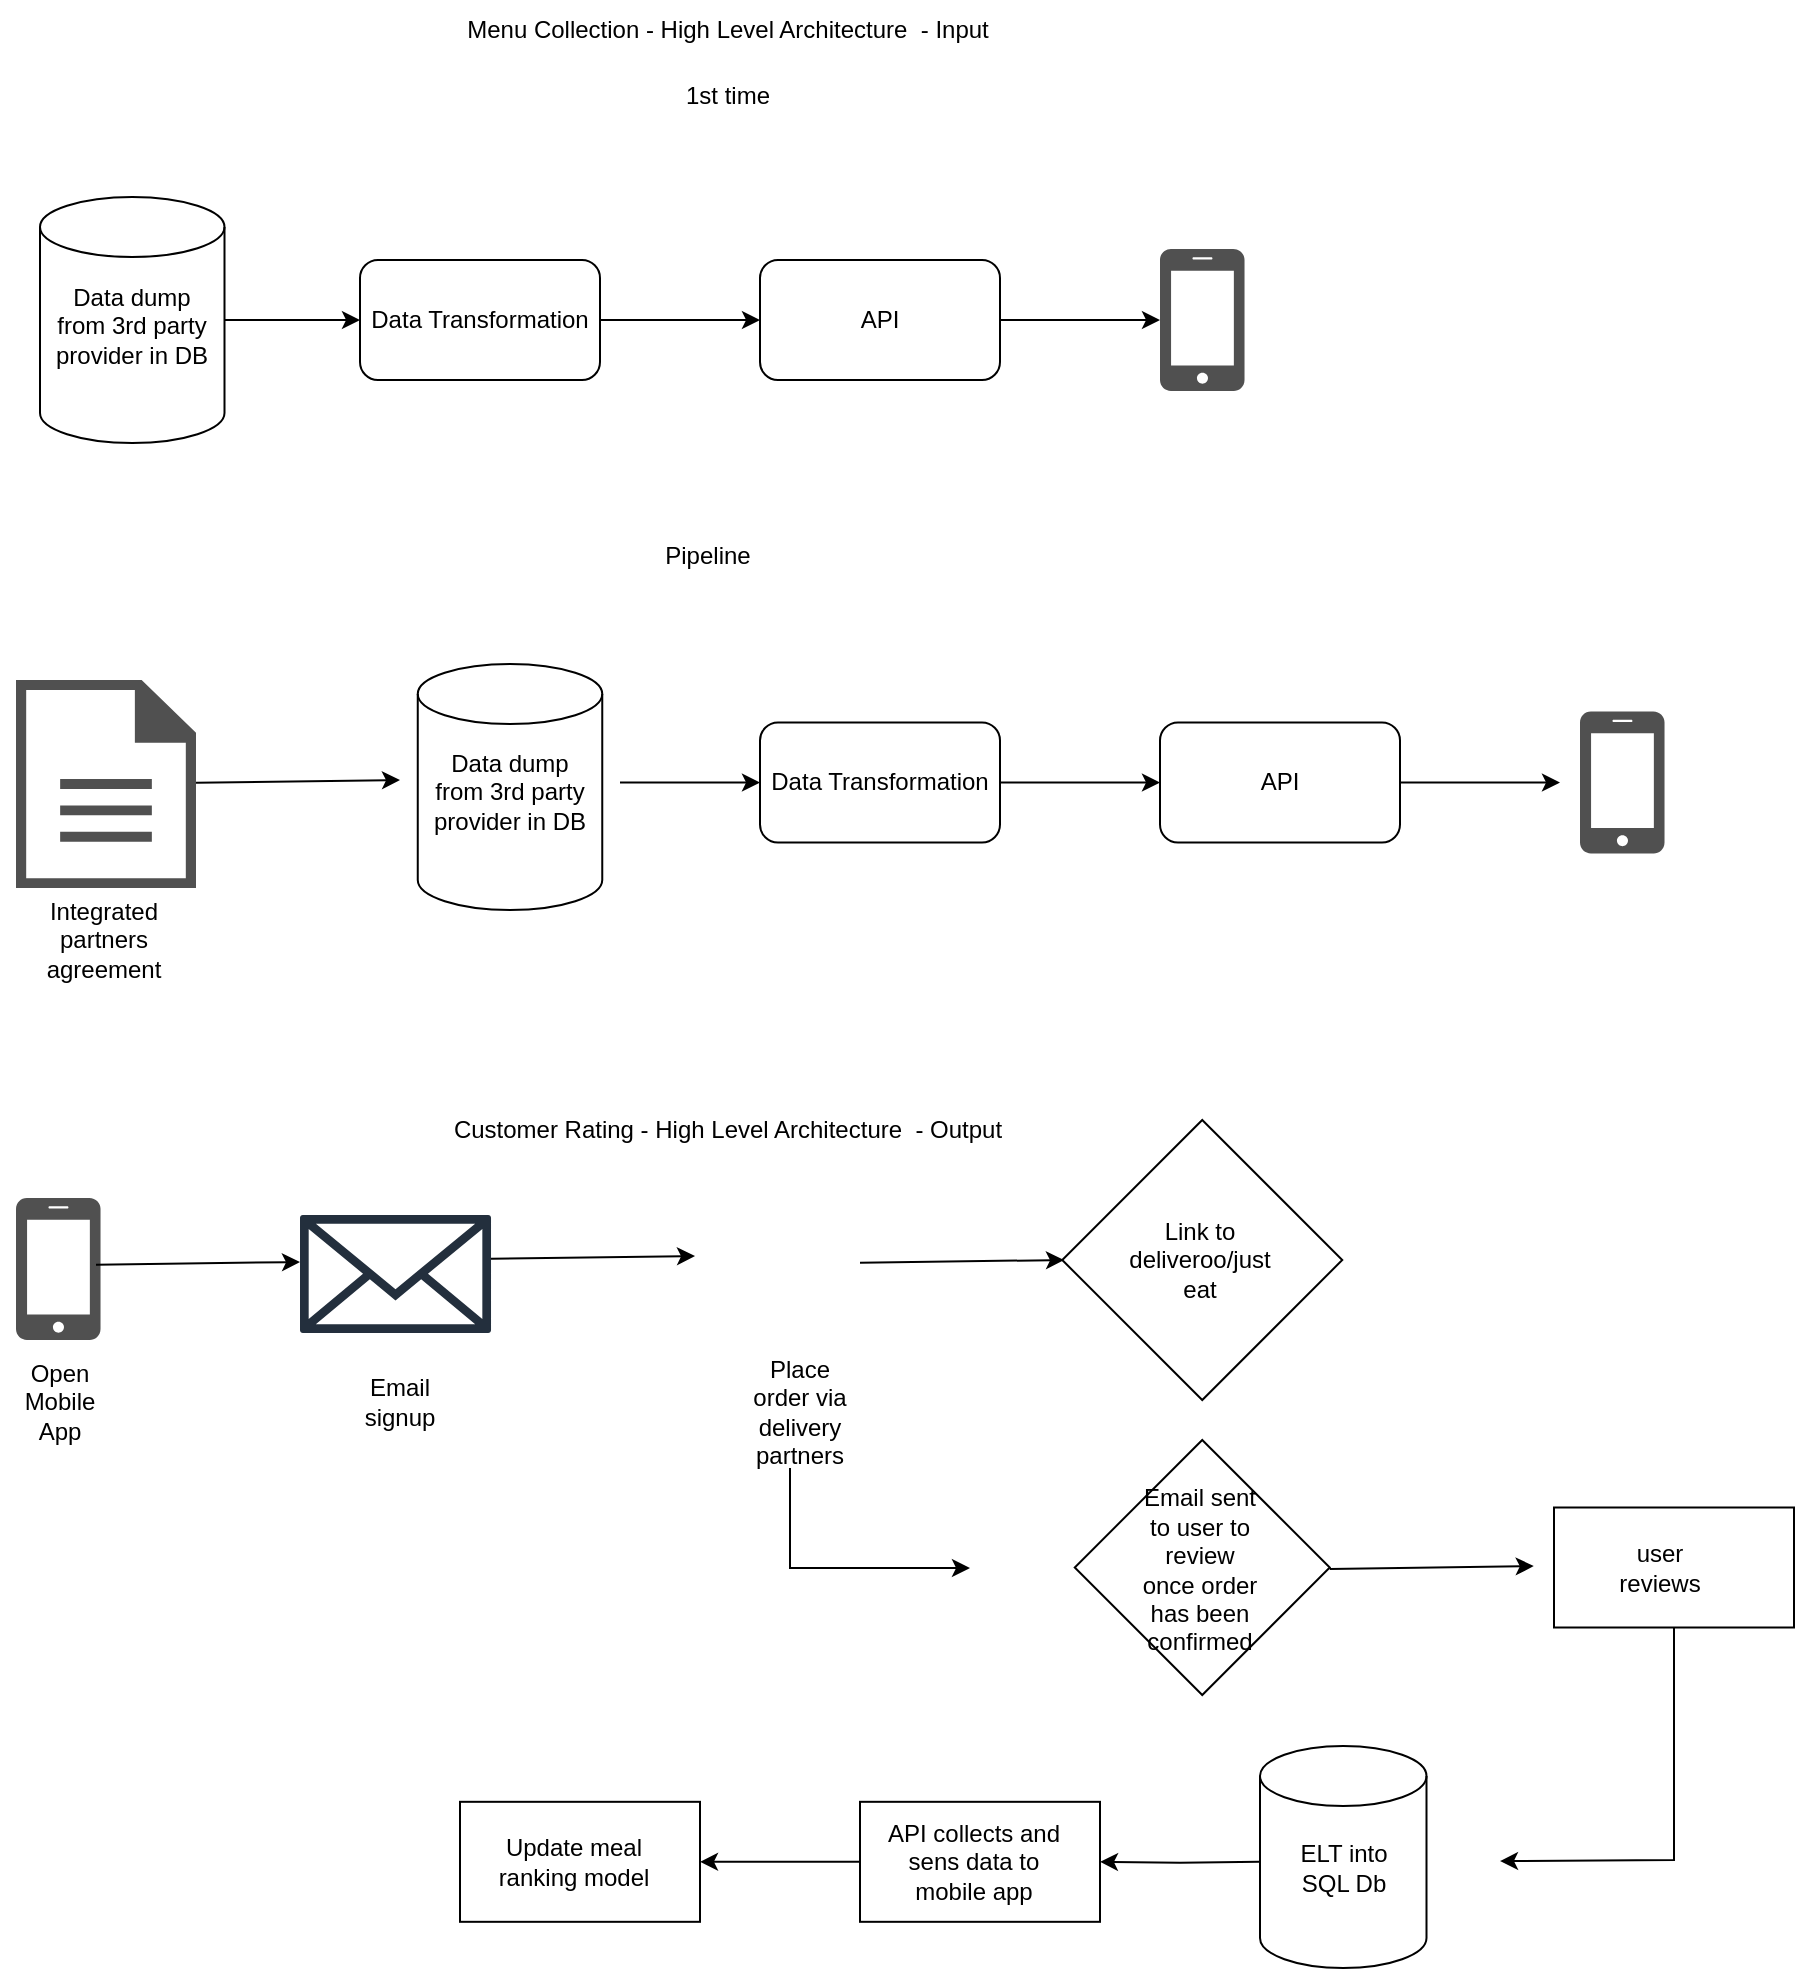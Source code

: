 <mxfile version="20.3.0" type="github">
  <diagram id="mXWO4GN3eBxZ8IwIYVMz" name="Page-1">
    <mxGraphModel dx="1320" dy="692" grid="1" gridSize="10" guides="1" tooltips="1" connect="1" arrows="1" fold="1" page="1" pageScale="1" pageWidth="827" pageHeight="1169" math="0" shadow="0">
      <root>
        <mxCell id="0" />
        <mxCell id="1" parent="0" />
        <mxCell id="d611CdAX5YgPBXfsF0dd-45" value="" style="shape=cylinder3;whiteSpace=wrap;html=1;boundedLbl=1;backgroundOutline=1;size=15;" vertex="1" parent="1">
          <mxGeometry x="258.88" y="342" width="92.25" height="123" as="geometry" />
        </mxCell>
        <mxCell id="RUqhI57rxPqJKJZaMw4q-12" value="" style="edgeStyle=orthogonalEdgeStyle;rounded=0;orthogonalLoop=1;jettySize=auto;html=1;entryX=0;entryY=0.5;entryDx=0;entryDy=0;" parent="1" target="RUqhI57rxPqJKJZaMw4q-11" edge="1">
          <mxGeometry relative="1" as="geometry">
            <Array as="points">
              <mxPoint x="180" y="170" />
              <mxPoint x="180" y="170" />
            </Array>
            <mxPoint x="160" y="170" as="sourcePoint" />
          </mxGeometry>
        </mxCell>
        <mxCell id="RUqhI57rxPqJKJZaMw4q-2" value="" style="sketch=0;pointerEvents=1;shadow=0;dashed=0;html=1;strokeColor=none;fillColor=#505050;labelPosition=center;verticalLabelPosition=bottom;verticalAlign=top;outlineConnect=0;align=center;shape=mxgraph.office.devices.cell_phone_iphone_standalone;" parent="1" vertex="1">
          <mxGeometry x="630" y="134.5" width="42.26" height="71" as="geometry" />
        </mxCell>
        <mxCell id="RUqhI57rxPqJKJZaMw4q-3" value="" style="sketch=0;outlineConnect=0;fontColor=#232F3E;gradientColor=none;fillColor=#232F3D;strokeColor=none;dashed=0;verticalLabelPosition=bottom;verticalAlign=top;align=center;html=1;fontSize=12;fontStyle=0;aspect=fixed;pointerEvents=1;shape=mxgraph.aws4.email_2;" parent="1" vertex="1">
          <mxGeometry x="200" y="617" width="95.51" height="60" as="geometry" />
        </mxCell>
        <mxCell id="RUqhI57rxPqJKJZaMw4q-4" value="" style="shape=image;html=1;verticalAlign=top;verticalLabelPosition=bottom;labelBackgroundColor=#ffffff;imageAspect=0;aspect=fixed;image=https://cdn0.iconfinder.com/data/icons/phosphor-regular-vol-4/256/shopping-cart-simple-128.png" parent="1" vertex="1">
          <mxGeometry x="400" y="607.5" width="90" height="90" as="geometry" />
        </mxCell>
        <mxCell id="RUqhI57rxPqJKJZaMw4q-9" value="Menu Collection - High Level Architecture&amp;nbsp; - Input" style="text;html=1;strokeColor=none;fillColor=none;align=center;verticalAlign=middle;whiteSpace=wrap;rounded=0;" parent="1" vertex="1">
          <mxGeometry x="169" y="10" width="490" height="30" as="geometry" />
        </mxCell>
        <mxCell id="RUqhI57rxPqJKJZaMw4q-10" value="1st time" style="text;html=1;strokeColor=none;fillColor=none;align=center;verticalAlign=middle;whiteSpace=wrap;rounded=0;" parent="1" vertex="1">
          <mxGeometry x="384" y="43.25" width="60" height="30" as="geometry" />
        </mxCell>
        <mxCell id="RUqhI57rxPqJKJZaMw4q-14" value="" style="edgeStyle=orthogonalEdgeStyle;rounded=0;orthogonalLoop=1;jettySize=auto;html=1;" parent="1" source="RUqhI57rxPqJKJZaMw4q-11" target="RUqhI57rxPqJKJZaMw4q-13" edge="1">
          <mxGeometry relative="1" as="geometry" />
        </mxCell>
        <mxCell id="RUqhI57rxPqJKJZaMw4q-11" value="Data Transformation" style="rounded=1;whiteSpace=wrap;html=1;" parent="1" vertex="1">
          <mxGeometry x="230" y="140" width="120" height="60" as="geometry" />
        </mxCell>
        <mxCell id="RUqhI57rxPqJKJZaMw4q-16" value="" style="edgeStyle=orthogonalEdgeStyle;rounded=0;orthogonalLoop=1;jettySize=auto;html=1;" parent="1" source="RUqhI57rxPqJKJZaMw4q-13" edge="1">
          <mxGeometry relative="1" as="geometry">
            <mxPoint x="630" y="170" as="targetPoint" />
          </mxGeometry>
        </mxCell>
        <mxCell id="RUqhI57rxPqJKJZaMw4q-13" value="API" style="whiteSpace=wrap;html=1;rounded=1;" parent="1" vertex="1">
          <mxGeometry x="430" y="140" width="120" height="60" as="geometry" />
        </mxCell>
        <mxCell id="d611CdAX5YgPBXfsF0dd-1" value="" style="edgeStyle=orthogonalEdgeStyle;rounded=0;orthogonalLoop=1;jettySize=auto;html=1;entryX=0;entryY=0.5;entryDx=0;entryDy=0;" edge="1" parent="1" target="d611CdAX5YgPBXfsF0dd-6">
          <mxGeometry relative="1" as="geometry">
            <Array as="points">
              <mxPoint x="380" y="401.25" />
              <mxPoint x="380" y="401.25" />
            </Array>
            <mxPoint x="360" y="401.3" as="sourcePoint" />
          </mxGeometry>
        </mxCell>
        <mxCell id="d611CdAX5YgPBXfsF0dd-2" value="" style="sketch=0;pointerEvents=1;shadow=0;dashed=0;html=1;strokeColor=none;fillColor=#505050;labelPosition=center;verticalLabelPosition=bottom;verticalAlign=top;outlineConnect=0;align=center;shape=mxgraph.office.devices.cell_phone_iphone_standalone;" vertex="1" parent="1">
          <mxGeometry x="840" y="365.75" width="42.26" height="71" as="geometry" />
        </mxCell>
        <mxCell id="d611CdAX5YgPBXfsF0dd-4" value="Data dump from 3rd party provider in DB" style="text;html=1;strokeColor=none;fillColor=none;align=center;verticalAlign=middle;whiteSpace=wrap;rounded=0;" vertex="1" parent="1">
          <mxGeometry x="265" y="391.25" width="80" height="30" as="geometry" />
        </mxCell>
        <mxCell id="d611CdAX5YgPBXfsF0dd-5" value="" style="edgeStyle=orthogonalEdgeStyle;rounded=0;orthogonalLoop=1;jettySize=auto;html=1;" edge="1" parent="1" source="d611CdAX5YgPBXfsF0dd-6" target="d611CdAX5YgPBXfsF0dd-8">
          <mxGeometry relative="1" as="geometry" />
        </mxCell>
        <mxCell id="d611CdAX5YgPBXfsF0dd-6" value="Data Transformation" style="rounded=1;whiteSpace=wrap;html=1;" vertex="1" parent="1">
          <mxGeometry x="430" y="371.25" width="120" height="60" as="geometry" />
        </mxCell>
        <mxCell id="d611CdAX5YgPBXfsF0dd-7" value="" style="edgeStyle=orthogonalEdgeStyle;rounded=0;orthogonalLoop=1;jettySize=auto;html=1;" edge="1" parent="1" source="d611CdAX5YgPBXfsF0dd-8">
          <mxGeometry relative="1" as="geometry">
            <mxPoint x="830" y="401.25" as="targetPoint" />
          </mxGeometry>
        </mxCell>
        <mxCell id="d611CdAX5YgPBXfsF0dd-8" value="API" style="whiteSpace=wrap;html=1;rounded=1;" vertex="1" parent="1">
          <mxGeometry x="630" y="371.25" width="120" height="60" as="geometry" />
        </mxCell>
        <mxCell id="d611CdAX5YgPBXfsF0dd-9" value="Pipeline" style="text;html=1;strokeColor=none;fillColor=none;align=center;verticalAlign=middle;whiteSpace=wrap;rounded=0;" vertex="1" parent="1">
          <mxGeometry x="374" y="273.25" width="60" height="30" as="geometry" />
        </mxCell>
        <mxCell id="d611CdAX5YgPBXfsF0dd-10" value="" style="sketch=0;pointerEvents=1;shadow=0;dashed=0;html=1;strokeColor=none;fillColor=#505050;labelPosition=center;verticalLabelPosition=bottom;verticalAlign=top;outlineConnect=0;align=center;shape=mxgraph.office.concepts.document;" vertex="1" parent="1">
          <mxGeometry x="58" y="350" width="90" height="104" as="geometry" />
        </mxCell>
        <mxCell id="d611CdAX5YgPBXfsF0dd-11" value="" style="endArrow=classic;html=1;rounded=0;entryX=0;entryY=0.5;entryDx=0;entryDy=0;entryPerimeter=0;" edge="1" parent="1" source="d611CdAX5YgPBXfsF0dd-10">
          <mxGeometry width="50" height="50" relative="1" as="geometry">
            <mxPoint x="140" y="380" as="sourcePoint" />
            <mxPoint x="250" y="400" as="targetPoint" />
          </mxGeometry>
        </mxCell>
        <mxCell id="d611CdAX5YgPBXfsF0dd-12" value="Integrated partners agreement" style="text;html=1;strokeColor=none;fillColor=none;align=center;verticalAlign=middle;whiteSpace=wrap;rounded=0;" vertex="1" parent="1">
          <mxGeometry x="72" y="465" width="60" height="30" as="geometry" />
        </mxCell>
        <mxCell id="d611CdAX5YgPBXfsF0dd-13" value="Customer Rating - High Level Architecture&amp;nbsp; - Output" style="text;html=1;strokeColor=none;fillColor=none;align=center;verticalAlign=middle;whiteSpace=wrap;rounded=0;" vertex="1" parent="1">
          <mxGeometry x="169" y="560" width="490" height="30" as="geometry" />
        </mxCell>
        <mxCell id="d611CdAX5YgPBXfsF0dd-14" value="" style="sketch=0;pointerEvents=1;shadow=0;dashed=0;html=1;strokeColor=none;fillColor=#505050;labelPosition=center;verticalLabelPosition=bottom;verticalAlign=top;outlineConnect=0;align=center;shape=mxgraph.office.devices.cell_phone_iphone_standalone;" vertex="1" parent="1">
          <mxGeometry x="58" y="609" width="42.26" height="71" as="geometry" />
        </mxCell>
        <mxCell id="d611CdAX5YgPBXfsF0dd-15" value="" style="rhombus;whiteSpace=wrap;html=1;" vertex="1" parent="1">
          <mxGeometry x="581.13" y="570" width="140" height="140" as="geometry" />
        </mxCell>
        <mxCell id="d611CdAX5YgPBXfsF0dd-19" value="" style="endArrow=classic;html=1;rounded=0;entryX=0;entryY=0.5;entryDx=0;entryDy=0;entryPerimeter=0;" edge="1" parent="1">
          <mxGeometry width="50" height="50" relative="1" as="geometry">
            <mxPoint x="98" y="642.388" as="sourcePoint" />
            <mxPoint x="200" y="641" as="targetPoint" />
          </mxGeometry>
        </mxCell>
        <mxCell id="d611CdAX5YgPBXfsF0dd-20" value="" style="endArrow=classic;html=1;rounded=0;entryX=0;entryY=0.5;entryDx=0;entryDy=0;entryPerimeter=0;" edge="1" parent="1">
          <mxGeometry width="50" height="50" relative="1" as="geometry">
            <mxPoint x="295.51" y="639.388" as="sourcePoint" />
            <mxPoint x="397.51" y="638" as="targetPoint" />
          </mxGeometry>
        </mxCell>
        <mxCell id="d611CdAX5YgPBXfsF0dd-21" value="" style="endArrow=classic;html=1;rounded=0;entryX=0;entryY=0.5;entryDx=0;entryDy=0;entryPerimeter=0;" edge="1" parent="1">
          <mxGeometry width="50" height="50" relative="1" as="geometry">
            <mxPoint x="480" y="641.388" as="sourcePoint" />
            <mxPoint x="582" y="640" as="targetPoint" />
          </mxGeometry>
        </mxCell>
        <mxCell id="d611CdAX5YgPBXfsF0dd-22" value="" style="endArrow=classic;html=1;rounded=0;" edge="1" parent="1">
          <mxGeometry width="50" height="50" relative="1" as="geometry">
            <mxPoint x="445" y="744" as="sourcePoint" />
            <mxPoint x="535" y="794" as="targetPoint" />
            <Array as="points">
              <mxPoint x="445" y="794" />
            </Array>
          </mxGeometry>
        </mxCell>
        <mxCell id="d611CdAX5YgPBXfsF0dd-23" value="" style="endArrow=classic;html=1;rounded=0;entryX=0;entryY=0.5;entryDx=0;entryDy=0;entryPerimeter=0;" edge="1" parent="1">
          <mxGeometry width="50" height="50" relative="1" as="geometry">
            <mxPoint x="714.88" y="794.448" as="sourcePoint" />
            <mxPoint x="816.88" y="793.06" as="targetPoint" />
          </mxGeometry>
        </mxCell>
        <mxCell id="d611CdAX5YgPBXfsF0dd-24" value="" style="endArrow=classic;html=1;rounded=0;exitX=0.5;exitY=1;exitDx=0;exitDy=0;" edge="1" parent="1" source="d611CdAX5YgPBXfsF0dd-28">
          <mxGeometry width="50" height="50" relative="1" as="geometry">
            <mxPoint x="780.26" y="881.388" as="sourcePoint" />
            <mxPoint x="800" y="940.538" as="targetPoint" />
            <Array as="points">
              <mxPoint x="887" y="940" />
            </Array>
          </mxGeometry>
        </mxCell>
        <mxCell id="d611CdAX5YgPBXfsF0dd-27" value="" style="rhombus;whiteSpace=wrap;html=1;" vertex="1" parent="1">
          <mxGeometry x="587.38" y="730" width="127.5" height="127.5" as="geometry" />
        </mxCell>
        <mxCell id="d611CdAX5YgPBXfsF0dd-28" value="" style="rounded=0;whiteSpace=wrap;html=1;" vertex="1" parent="1">
          <mxGeometry x="827" y="763.75" width="120" height="60" as="geometry" />
        </mxCell>
        <mxCell id="d611CdAX5YgPBXfsF0dd-31" value="" style="edgeStyle=orthogonalEdgeStyle;rounded=0;orthogonalLoop=1;jettySize=auto;html=1;" edge="1" parent="1" target="d611CdAX5YgPBXfsF0dd-30">
          <mxGeometry relative="1" as="geometry">
            <mxPoint x="680" y="940.909" as="sourcePoint" />
          </mxGeometry>
        </mxCell>
        <mxCell id="d611CdAX5YgPBXfsF0dd-33" value="" style="edgeStyle=orthogonalEdgeStyle;rounded=0;orthogonalLoop=1;jettySize=auto;html=1;" edge="1" parent="1" source="d611CdAX5YgPBXfsF0dd-30" target="d611CdAX5YgPBXfsF0dd-32">
          <mxGeometry relative="1" as="geometry" />
        </mxCell>
        <mxCell id="d611CdAX5YgPBXfsF0dd-30" value="" style="whiteSpace=wrap;html=1;rounded=0;" vertex="1" parent="1">
          <mxGeometry x="480" y="910.909" width="120" height="60" as="geometry" />
        </mxCell>
        <mxCell id="d611CdAX5YgPBXfsF0dd-32" value="" style="whiteSpace=wrap;html=1;rounded=0;" vertex="1" parent="1">
          <mxGeometry x="280" y="910.909" width="120" height="60" as="geometry" />
        </mxCell>
        <mxCell id="d611CdAX5YgPBXfsF0dd-35" value="Open Mobile App" style="text;html=1;strokeColor=none;fillColor=none;align=center;verticalAlign=middle;whiteSpace=wrap;rounded=0;" vertex="1" parent="1">
          <mxGeometry x="50" y="696" width="60" height="30" as="geometry" />
        </mxCell>
        <mxCell id="d611CdAX5YgPBXfsF0dd-36" value="Email signup" style="text;html=1;strokeColor=none;fillColor=none;align=center;verticalAlign=middle;whiteSpace=wrap;rounded=0;" vertex="1" parent="1">
          <mxGeometry x="220" y="696" width="60" height="30" as="geometry" />
        </mxCell>
        <mxCell id="d611CdAX5YgPBXfsF0dd-37" value="Place order via delivery partners" style="text;html=1;strokeColor=none;fillColor=none;align=center;verticalAlign=middle;whiteSpace=wrap;rounded=0;" vertex="1" parent="1">
          <mxGeometry x="420" y="701" width="60" height="30" as="geometry" />
        </mxCell>
        <mxCell id="d611CdAX5YgPBXfsF0dd-38" value="Link to deliveroo/just eat" style="text;html=1;strokeColor=none;fillColor=none;align=center;verticalAlign=middle;whiteSpace=wrap;rounded=0;" vertex="1" parent="1">
          <mxGeometry x="620" y="625" width="60" height="30" as="geometry" />
        </mxCell>
        <mxCell id="d611CdAX5YgPBXfsF0dd-39" value="Email sent to user to review once order has been confirmed" style="text;html=1;strokeColor=none;fillColor=none;align=center;verticalAlign=middle;whiteSpace=wrap;rounded=0;" vertex="1" parent="1">
          <mxGeometry x="620" y="780" width="60" height="30" as="geometry" />
        </mxCell>
        <mxCell id="d611CdAX5YgPBXfsF0dd-40" value="user reviews" style="text;html=1;strokeColor=none;fillColor=none;align=center;verticalAlign=middle;whiteSpace=wrap;rounded=0;" vertex="1" parent="1">
          <mxGeometry x="850" y="778.75" width="60" height="30" as="geometry" />
        </mxCell>
        <mxCell id="d611CdAX5YgPBXfsF0dd-42" value="API collects and sens data to mobile app" style="text;html=1;strokeColor=none;fillColor=none;align=center;verticalAlign=middle;whiteSpace=wrap;rounded=0;" vertex="1" parent="1">
          <mxGeometry x="487.38" y="925.91" width="100" height="30" as="geometry" />
        </mxCell>
        <mxCell id="d611CdAX5YgPBXfsF0dd-43" value="Update meal ranking model" style="text;html=1;strokeColor=none;fillColor=none;align=center;verticalAlign=middle;whiteSpace=wrap;rounded=0;" vertex="1" parent="1">
          <mxGeometry x="290" y="926" width="94" height="30" as="geometry" />
        </mxCell>
        <mxCell id="d611CdAX5YgPBXfsF0dd-44" value="" style="shape=cylinder3;whiteSpace=wrap;html=1;boundedLbl=1;backgroundOutline=1;size=15;" vertex="1" parent="1">
          <mxGeometry x="680" y="883" width="83.25" height="111" as="geometry" />
        </mxCell>
        <mxCell id="d611CdAX5YgPBXfsF0dd-41" value="ELT into SQL Db" style="text;html=1;strokeColor=none;fillColor=none;align=center;verticalAlign=middle;whiteSpace=wrap;rounded=0;" vertex="1" parent="1">
          <mxGeometry x="691.63" y="929" width="60" height="30" as="geometry" />
        </mxCell>
        <mxCell id="d611CdAX5YgPBXfsF0dd-46" value="" style="shape=cylinder3;whiteSpace=wrap;html=1;boundedLbl=1;backgroundOutline=1;size=15;" vertex="1" parent="1">
          <mxGeometry x="70" y="108.5" width="92.25" height="123" as="geometry" />
        </mxCell>
        <mxCell id="d611CdAX5YgPBXfsF0dd-47" value="Data dump from 3rd party provider in DB" style="text;html=1;strokeColor=none;fillColor=none;align=center;verticalAlign=middle;whiteSpace=wrap;rounded=0;" vertex="1" parent="1">
          <mxGeometry x="76.12" y="157.75" width="80" height="30" as="geometry" />
        </mxCell>
      </root>
    </mxGraphModel>
  </diagram>
</mxfile>
